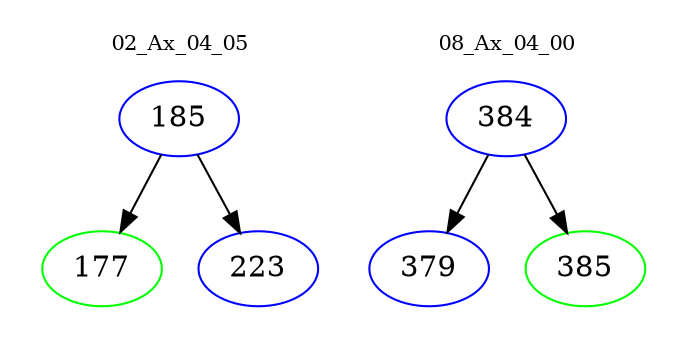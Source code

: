 digraph{
subgraph cluster_0 {
color = white
label = "02_Ax_04_05";
fontsize=10;
T0_185 [label="185", color="blue"]
T0_185 -> T0_177 [color="black"]
T0_177 [label="177", color="green"]
T0_185 -> T0_223 [color="black"]
T0_223 [label="223", color="blue"]
}
subgraph cluster_1 {
color = white
label = "08_Ax_04_00";
fontsize=10;
T1_384 [label="384", color="blue"]
T1_384 -> T1_379 [color="black"]
T1_379 [label="379", color="blue"]
T1_384 -> T1_385 [color="black"]
T1_385 [label="385", color="green"]
}
}
